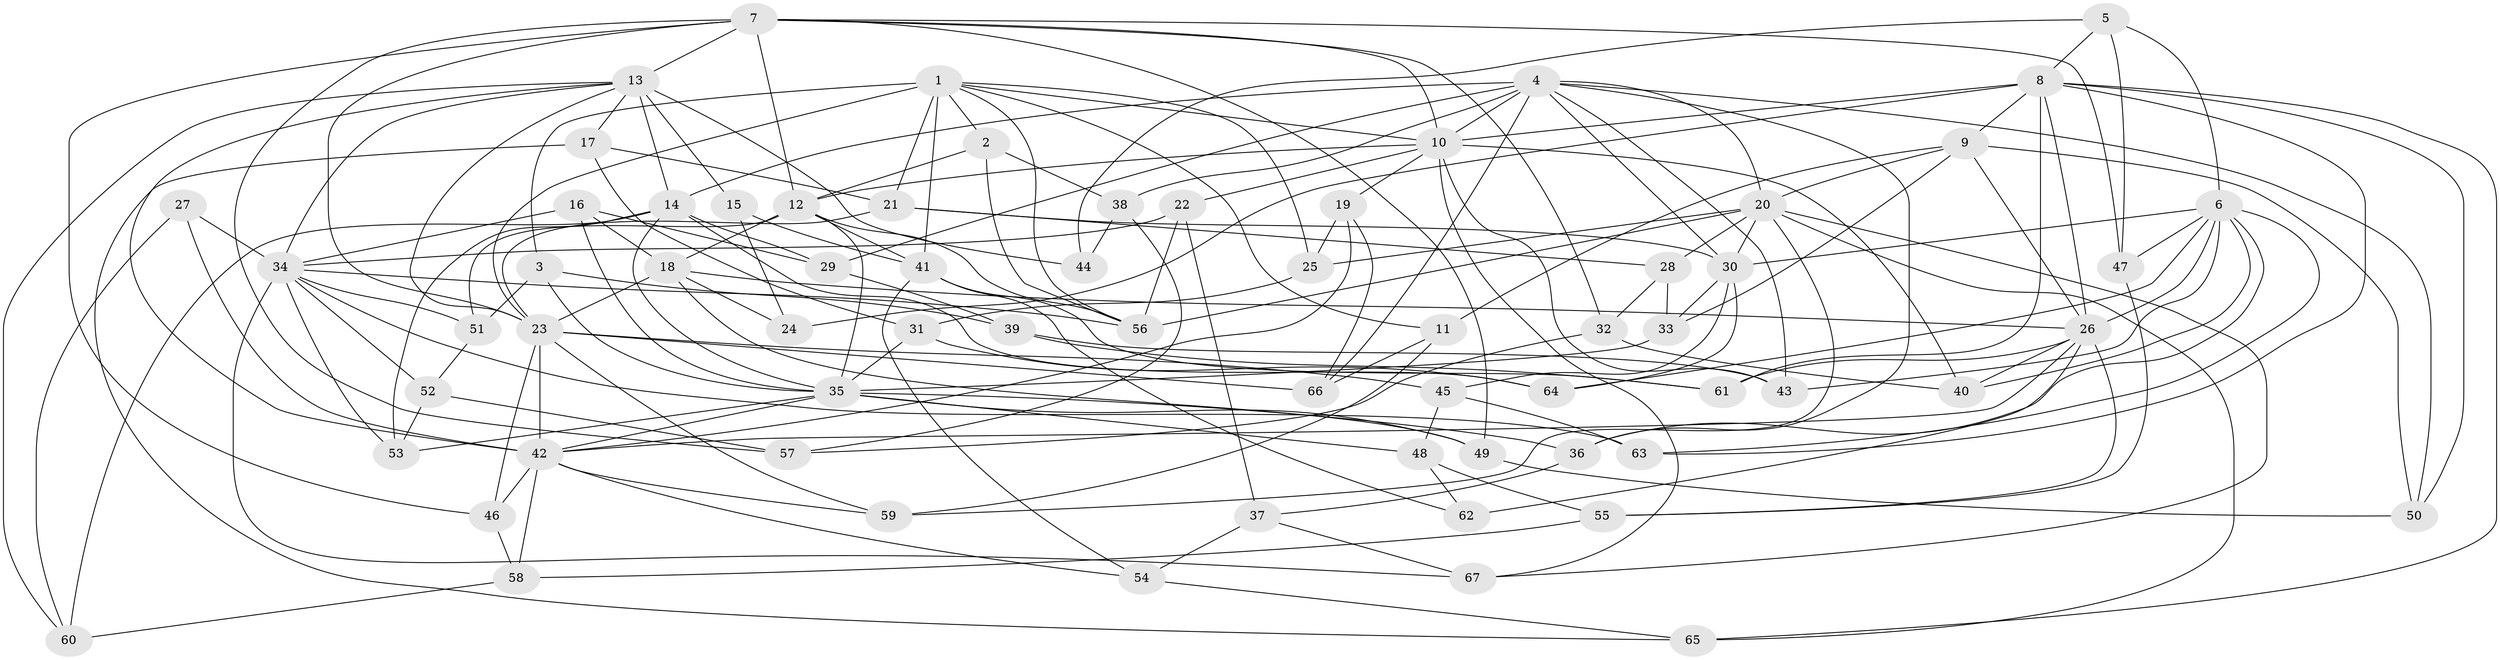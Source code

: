 // original degree distribution, {4: 1.0}
// Generated by graph-tools (version 1.1) at 2025/37/03/09/25 02:37:48]
// undirected, 67 vertices, 177 edges
graph export_dot {
graph [start="1"]
  node [color=gray90,style=filled];
  1;
  2;
  3;
  4;
  5;
  6;
  7;
  8;
  9;
  10;
  11;
  12;
  13;
  14;
  15;
  16;
  17;
  18;
  19;
  20;
  21;
  22;
  23;
  24;
  25;
  26;
  27;
  28;
  29;
  30;
  31;
  32;
  33;
  34;
  35;
  36;
  37;
  38;
  39;
  40;
  41;
  42;
  43;
  44;
  45;
  46;
  47;
  48;
  49;
  50;
  51;
  52;
  53;
  54;
  55;
  56;
  57;
  58;
  59;
  60;
  61;
  62;
  63;
  64;
  65;
  66;
  67;
  1 -- 2 [weight=1.0];
  1 -- 3 [weight=1.0];
  1 -- 10 [weight=1.0];
  1 -- 11 [weight=1.0];
  1 -- 21 [weight=3.0];
  1 -- 23 [weight=1.0];
  1 -- 25 [weight=1.0];
  1 -- 41 [weight=2.0];
  1 -- 56 [weight=1.0];
  2 -- 12 [weight=1.0];
  2 -- 38 [weight=1.0];
  2 -- 56 [weight=1.0];
  3 -- 35 [weight=1.0];
  3 -- 39 [weight=1.0];
  3 -- 51 [weight=1.0];
  4 -- 10 [weight=3.0];
  4 -- 14 [weight=1.0];
  4 -- 20 [weight=1.0];
  4 -- 29 [weight=1.0];
  4 -- 30 [weight=1.0];
  4 -- 36 [weight=1.0];
  4 -- 38 [weight=1.0];
  4 -- 43 [weight=1.0];
  4 -- 50 [weight=1.0];
  4 -- 66 [weight=1.0];
  5 -- 6 [weight=1.0];
  5 -- 8 [weight=1.0];
  5 -- 44 [weight=1.0];
  5 -- 47 [weight=1.0];
  6 -- 26 [weight=2.0];
  6 -- 30 [weight=3.0];
  6 -- 36 [weight=1.0];
  6 -- 40 [weight=1.0];
  6 -- 43 [weight=1.0];
  6 -- 47 [weight=1.0];
  6 -- 63 [weight=1.0];
  6 -- 64 [weight=1.0];
  7 -- 10 [weight=1.0];
  7 -- 12 [weight=1.0];
  7 -- 13 [weight=2.0];
  7 -- 23 [weight=1.0];
  7 -- 32 [weight=1.0];
  7 -- 46 [weight=1.0];
  7 -- 47 [weight=1.0];
  7 -- 49 [weight=1.0];
  7 -- 57 [weight=1.0];
  8 -- 9 [weight=1.0];
  8 -- 10 [weight=1.0];
  8 -- 24 [weight=2.0];
  8 -- 26 [weight=1.0];
  8 -- 50 [weight=1.0];
  8 -- 61 [weight=3.0];
  8 -- 63 [weight=1.0];
  8 -- 65 [weight=1.0];
  9 -- 11 [weight=1.0];
  9 -- 20 [weight=1.0];
  9 -- 26 [weight=1.0];
  9 -- 33 [weight=1.0];
  9 -- 50 [weight=1.0];
  10 -- 12 [weight=1.0];
  10 -- 19 [weight=1.0];
  10 -- 22 [weight=1.0];
  10 -- 40 [weight=1.0];
  10 -- 43 [weight=1.0];
  10 -- 67 [weight=1.0];
  11 -- 59 [weight=1.0];
  11 -- 66 [weight=1.0];
  12 -- 18 [weight=2.0];
  12 -- 35 [weight=2.0];
  12 -- 41 [weight=1.0];
  12 -- 51 [weight=1.0];
  12 -- 56 [weight=1.0];
  13 -- 14 [weight=2.0];
  13 -- 15 [weight=1.0];
  13 -- 17 [weight=1.0];
  13 -- 23 [weight=1.0];
  13 -- 34 [weight=1.0];
  13 -- 42 [weight=1.0];
  13 -- 44 [weight=2.0];
  13 -- 60 [weight=1.0];
  14 -- 29 [weight=1.0];
  14 -- 35 [weight=1.0];
  14 -- 53 [weight=1.0];
  14 -- 60 [weight=1.0];
  14 -- 64 [weight=1.0];
  15 -- 24 [weight=1.0];
  15 -- 41 [weight=2.0];
  16 -- 18 [weight=1.0];
  16 -- 29 [weight=1.0];
  16 -- 34 [weight=1.0];
  16 -- 35 [weight=1.0];
  17 -- 21 [weight=1.0];
  17 -- 31 [weight=1.0];
  17 -- 65 [weight=1.0];
  18 -- 23 [weight=1.0];
  18 -- 24 [weight=1.0];
  18 -- 26 [weight=2.0];
  18 -- 49 [weight=1.0];
  19 -- 25 [weight=1.0];
  19 -- 42 [weight=1.0];
  19 -- 66 [weight=1.0];
  20 -- 25 [weight=1.0];
  20 -- 28 [weight=1.0];
  20 -- 30 [weight=1.0];
  20 -- 56 [weight=2.0];
  20 -- 59 [weight=1.0];
  20 -- 65 [weight=1.0];
  20 -- 67 [weight=1.0];
  21 -- 23 [weight=1.0];
  21 -- 28 [weight=1.0];
  21 -- 30 [weight=2.0];
  22 -- 34 [weight=1.0];
  22 -- 37 [weight=1.0];
  22 -- 56 [weight=1.0];
  23 -- 42 [weight=1.0];
  23 -- 45 [weight=1.0];
  23 -- 46 [weight=1.0];
  23 -- 59 [weight=1.0];
  23 -- 66 [weight=1.0];
  25 -- 31 [weight=1.0];
  26 -- 40 [weight=1.0];
  26 -- 42 [weight=1.0];
  26 -- 55 [weight=1.0];
  26 -- 61 [weight=1.0];
  26 -- 62 [weight=2.0];
  27 -- 34 [weight=2.0];
  27 -- 42 [weight=1.0];
  27 -- 60 [weight=1.0];
  28 -- 32 [weight=1.0];
  28 -- 33 [weight=1.0];
  29 -- 39 [weight=1.0];
  30 -- 33 [weight=1.0];
  30 -- 45 [weight=1.0];
  30 -- 64 [weight=1.0];
  31 -- 35 [weight=1.0];
  31 -- 64 [weight=1.0];
  32 -- 40 [weight=1.0];
  32 -- 57 [weight=1.0];
  33 -- 35 [weight=1.0];
  34 -- 51 [weight=1.0];
  34 -- 52 [weight=1.0];
  34 -- 53 [weight=1.0];
  34 -- 56 [weight=2.0];
  34 -- 63 [weight=1.0];
  34 -- 67 [weight=1.0];
  35 -- 36 [weight=1.0];
  35 -- 42 [weight=1.0];
  35 -- 48 [weight=1.0];
  35 -- 49 [weight=1.0];
  35 -- 53 [weight=1.0];
  36 -- 37 [weight=1.0];
  37 -- 54 [weight=1.0];
  37 -- 67 [weight=1.0];
  38 -- 44 [weight=1.0];
  38 -- 57 [weight=1.0];
  39 -- 43 [weight=1.0];
  39 -- 61 [weight=1.0];
  41 -- 54 [weight=1.0];
  41 -- 61 [weight=1.0];
  41 -- 62 [weight=1.0];
  42 -- 46 [weight=1.0];
  42 -- 54 [weight=1.0];
  42 -- 58 [weight=1.0];
  42 -- 59 [weight=1.0];
  45 -- 48 [weight=1.0];
  45 -- 63 [weight=1.0];
  46 -- 58 [weight=1.0];
  47 -- 55 [weight=1.0];
  48 -- 55 [weight=1.0];
  48 -- 62 [weight=1.0];
  49 -- 50 [weight=1.0];
  51 -- 52 [weight=1.0];
  52 -- 53 [weight=1.0];
  52 -- 57 [weight=1.0];
  54 -- 65 [weight=1.0];
  55 -- 58 [weight=1.0];
  58 -- 60 [weight=1.0];
}
